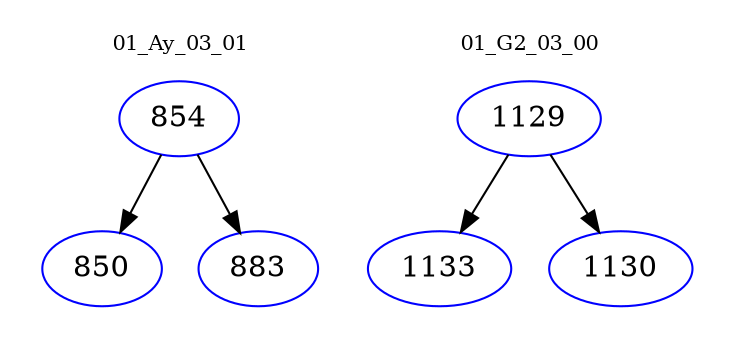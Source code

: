 digraph{
subgraph cluster_0 {
color = white
label = "01_Ay_03_01";
fontsize=10;
T0_854 [label="854", color="blue"]
T0_854 -> T0_850 [color="black"]
T0_850 [label="850", color="blue"]
T0_854 -> T0_883 [color="black"]
T0_883 [label="883", color="blue"]
}
subgraph cluster_1 {
color = white
label = "01_G2_03_00";
fontsize=10;
T1_1129 [label="1129", color="blue"]
T1_1129 -> T1_1133 [color="black"]
T1_1133 [label="1133", color="blue"]
T1_1129 -> T1_1130 [color="black"]
T1_1130 [label="1130", color="blue"]
}
}
